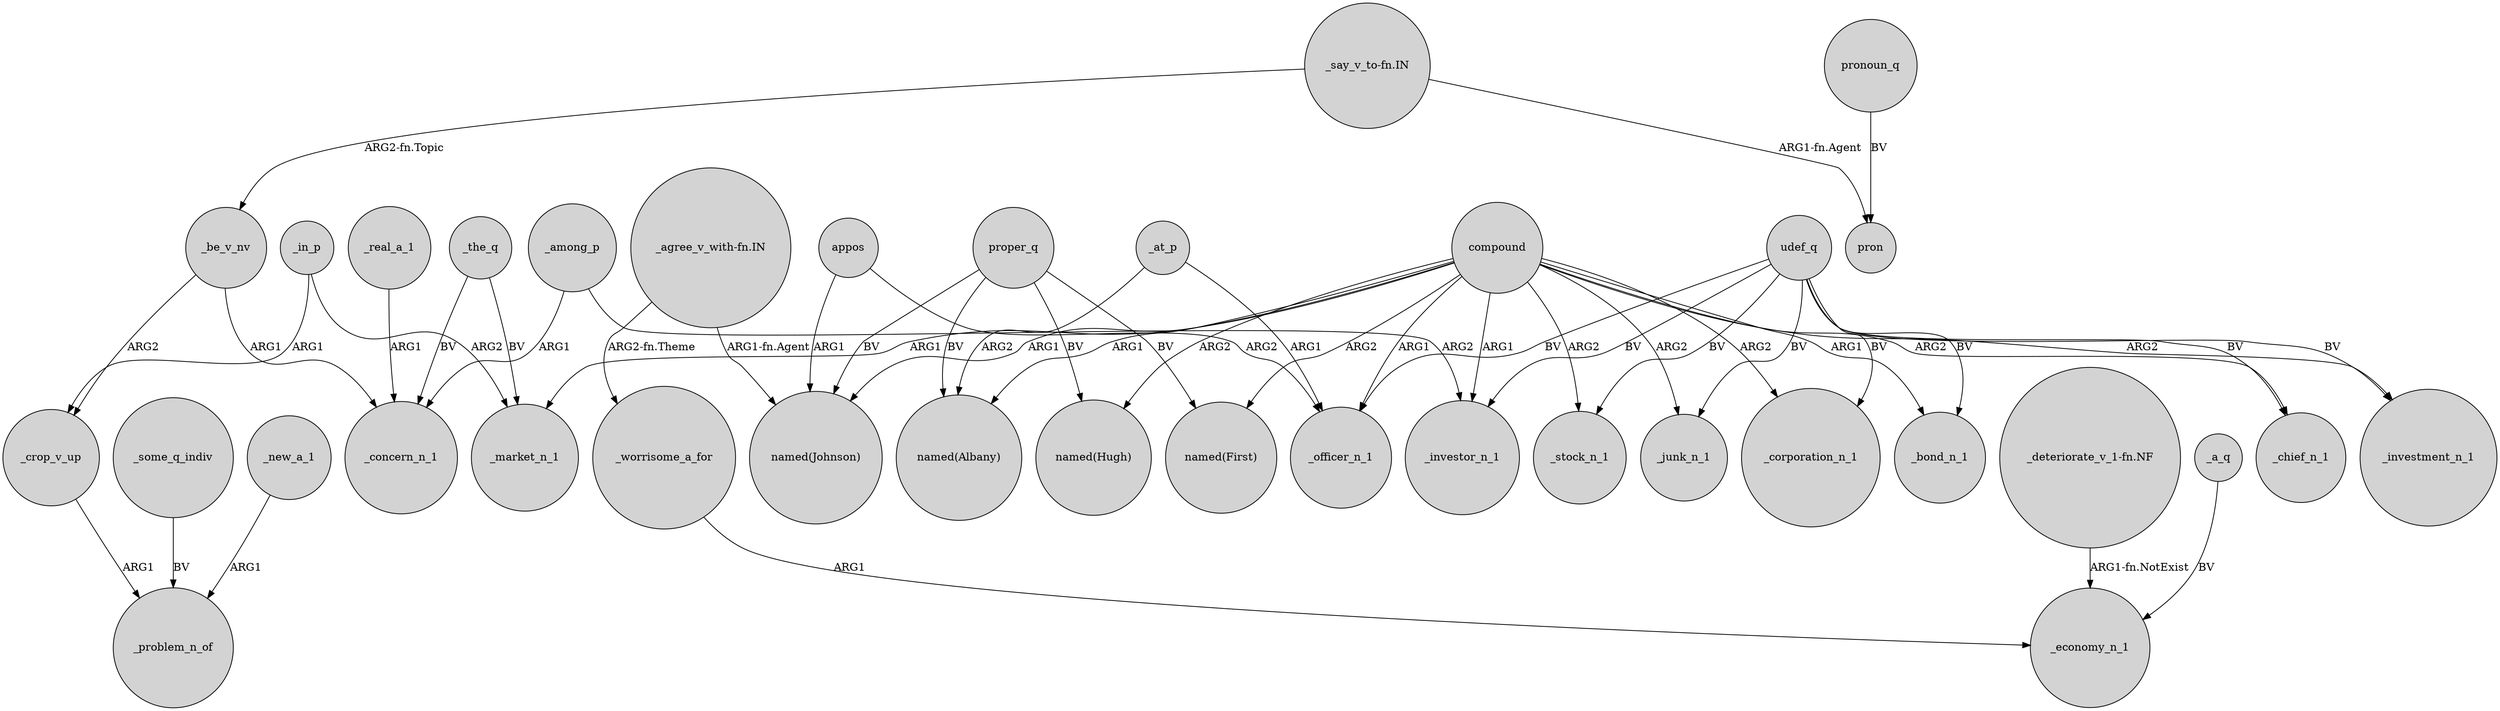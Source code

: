 digraph {
	node [shape=circle style=filled]
	_be_v_nv -> _crop_v_up [label=ARG2]
	compound -> "named(Albany)" [label=ARG1]
	udef_q -> _investor_n_1 [label=BV]
	_some_q_indiv -> _problem_n_of [label=BV]
	compound -> "named(Johnson)" [label=ARG1]
	proper_q -> "named(Albany)" [label=BV]
	_in_p -> _crop_v_up [label=ARG1]
	_new_a_1 -> _problem_n_of [label=ARG1]
	compound -> _bond_n_1 [label=ARG1]
	compound -> _corporation_n_1 [label=ARG2]
	_among_p -> _concern_n_1 [label=ARG1]
	proper_q -> "named(First)" [label=BV]
	compound -> _investment_n_1 [label=ARG2]
	_worrisome_a_for -> _economy_n_1 [label=ARG1]
	"_deteriorate_v_1-fn.NF" -> _economy_n_1 [label="ARG1-fn.NotExist"]
	compound -> "named(First)" [label=ARG2]
	compound -> _junk_n_1 [label=ARG2]
	_among_p -> _investor_n_1 [label=ARG2]
	compound -> "named(Hugh)" [label=ARG2]
	_at_p -> "named(Albany)" [label=ARG2]
	_a_q -> _economy_n_1 [label=BV]
	compound -> _chief_n_1 [label=ARG2]
	_the_q -> _concern_n_1 [label=BV]
	compound -> _officer_n_1 [label=ARG1]
	compound -> _stock_n_1 [label=ARG2]
	_crop_v_up -> _problem_n_of [label=ARG1]
	udef_q -> _junk_n_1 [label=BV]
	udef_q -> _corporation_n_1 [label=BV]
	appos -> _officer_n_1 [label=ARG2]
	pronoun_q -> pron [label=BV]
	udef_q -> _bond_n_1 [label=BV]
	udef_q -> _stock_n_1 [label=BV]
	proper_q -> "named(Hugh)" [label=BV]
	udef_q -> _chief_n_1 [label=BV]
	"_agree_v_with-fn.IN" -> _worrisome_a_for [label="ARG2-fn.Theme"]
	proper_q -> "named(Johnson)" [label=BV]
	"_say_v_to-fn.IN" -> _be_v_nv [label="ARG2-fn.Topic"]
	udef_q -> _officer_n_1 [label=BV]
	"_agree_v_with-fn.IN" -> "named(Johnson)" [label="ARG1-fn.Agent"]
	compound -> _investor_n_1 [label=ARG1]
	"_say_v_to-fn.IN" -> pron [label="ARG1-fn.Agent"]
	udef_q -> _investment_n_1 [label=BV]
	_real_a_1 -> _concern_n_1 [label=ARG1]
	_in_p -> _market_n_1 [label=ARG2]
	compound -> _market_n_1 [label=ARG1]
	_be_v_nv -> _concern_n_1 [label=ARG1]
	_at_p -> _officer_n_1 [label=ARG1]
	_the_q -> _market_n_1 [label=BV]
	appos -> "named(Johnson)" [label=ARG1]
}

